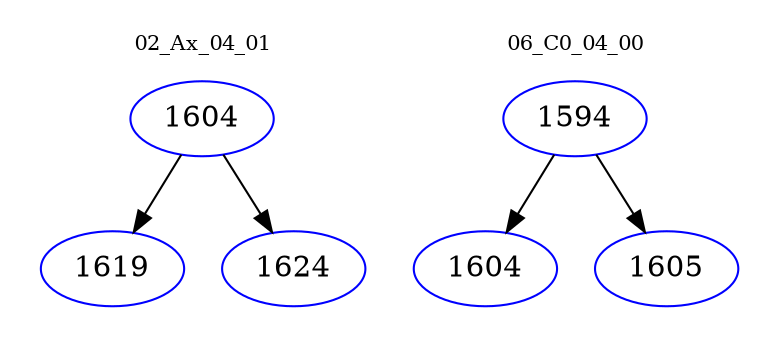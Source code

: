 digraph{
subgraph cluster_0 {
color = white
label = "02_Ax_04_01";
fontsize=10;
T0_1604 [label="1604", color="blue"]
T0_1604 -> T0_1619 [color="black"]
T0_1619 [label="1619", color="blue"]
T0_1604 -> T0_1624 [color="black"]
T0_1624 [label="1624", color="blue"]
}
subgraph cluster_1 {
color = white
label = "06_C0_04_00";
fontsize=10;
T1_1594 [label="1594", color="blue"]
T1_1594 -> T1_1604 [color="black"]
T1_1604 [label="1604", color="blue"]
T1_1594 -> T1_1605 [color="black"]
T1_1605 [label="1605", color="blue"]
}
}
